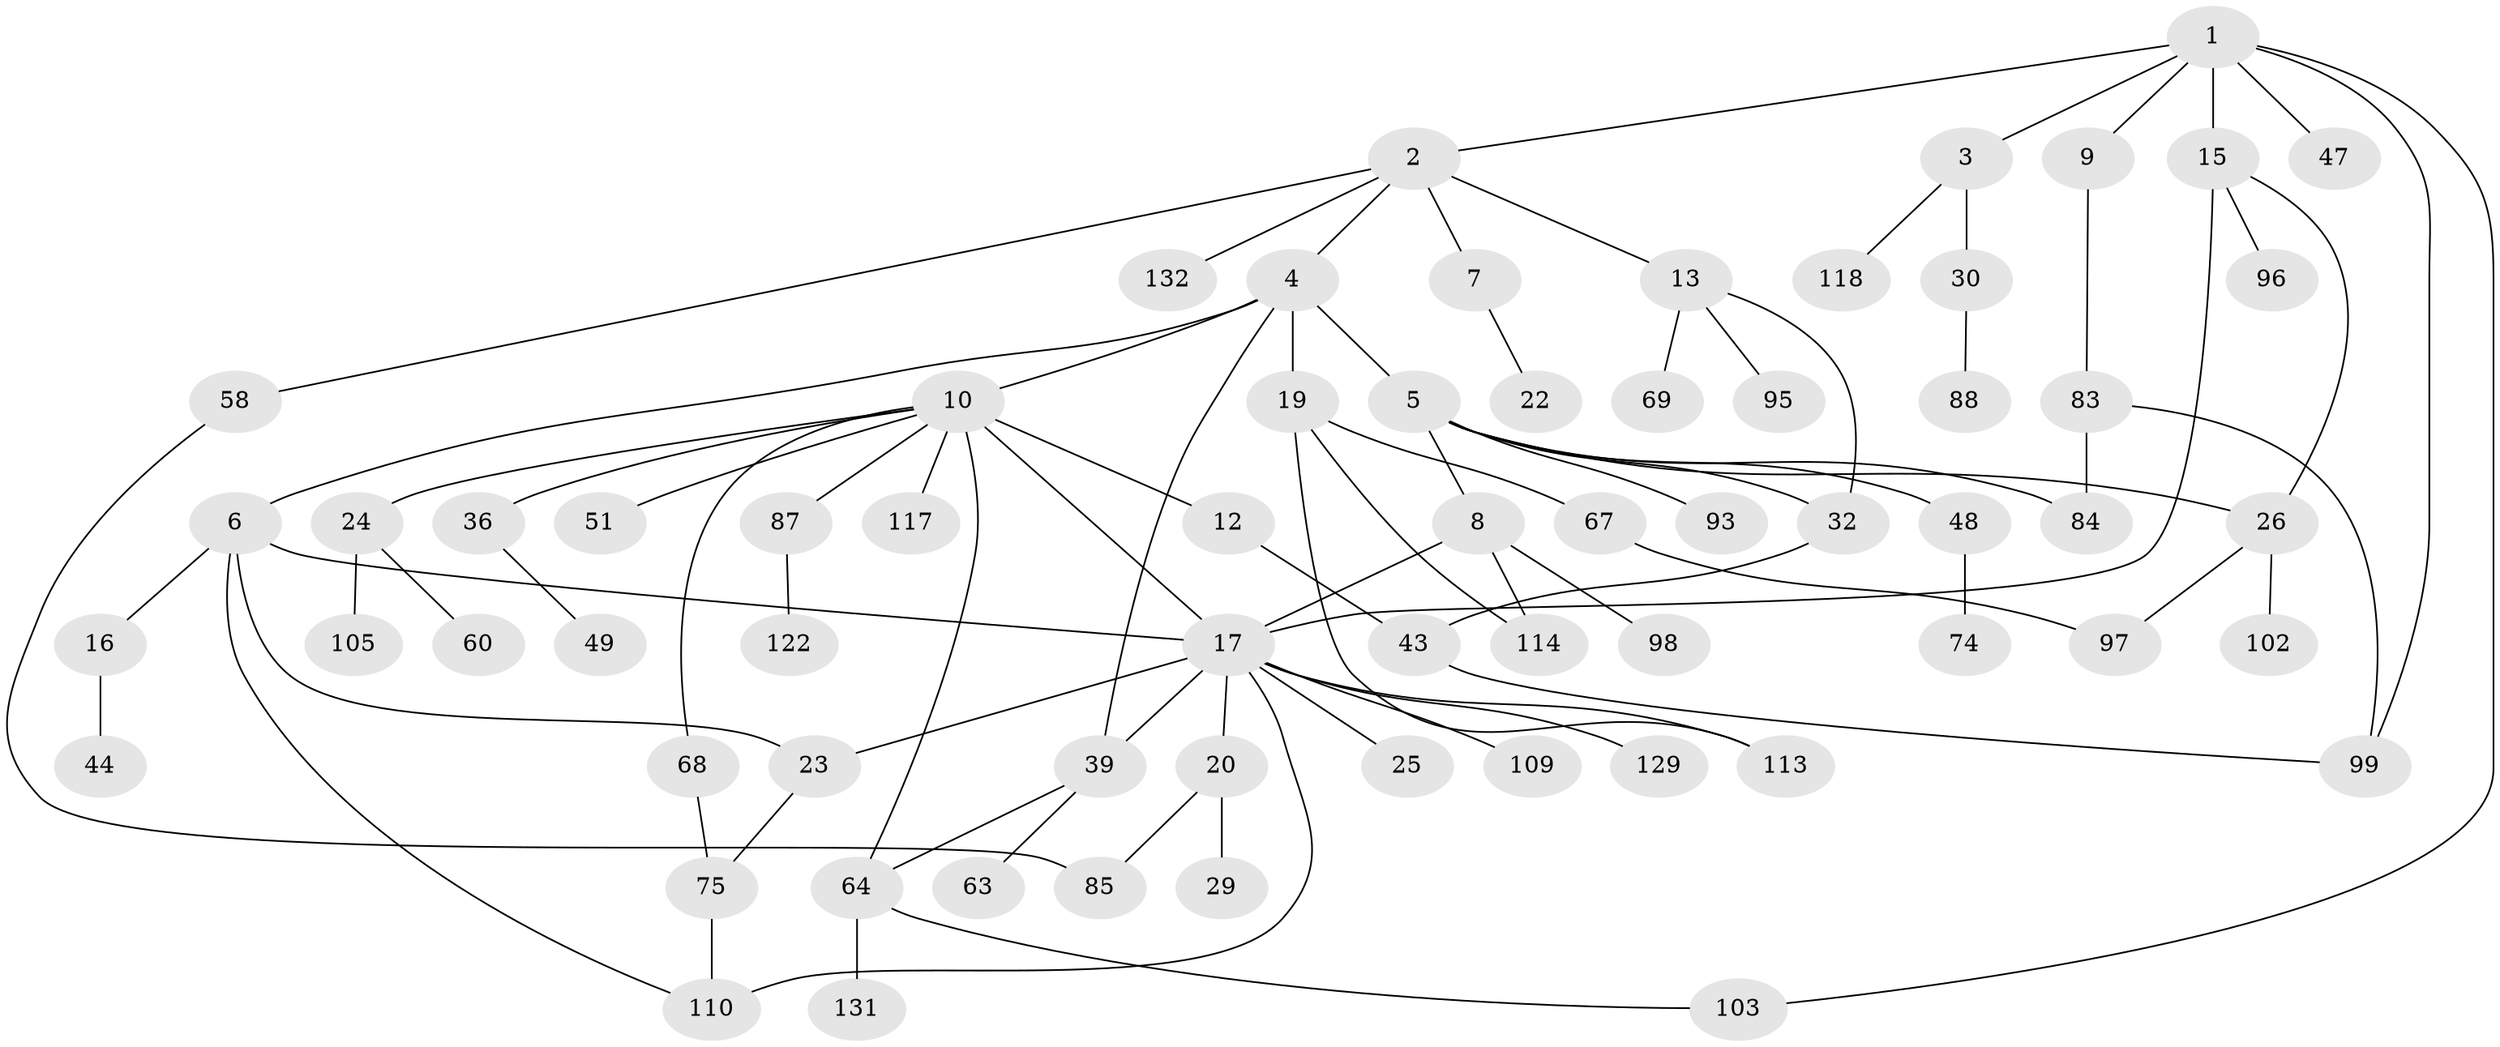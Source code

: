 // original degree distribution, {6: 0.022556390977443608, 7: 0.015037593984962405, 4: 0.09022556390977443, 5: 0.015037593984962405, 3: 0.18045112781954886, 2: 0.3609022556390977, 8: 0.015037593984962405, 1: 0.3007518796992481}
// Generated by graph-tools (version 1.1) at 2025/13/03/09/25 04:13:19]
// undirected, 66 vertices, 85 edges
graph export_dot {
graph [start="1"]
  node [color=gray90,style=filled];
  1 [super="+57+31"];
  2 [super="+62"];
  3 [super="+28"];
  4;
  5 [super="+41"];
  6;
  7 [super="+130"];
  8 [super="+38+11+65"];
  9;
  10 [super="+14+54+52"];
  12 [super="+37"];
  13 [super="+56"];
  15 [super="+18+77"];
  16 [super="+46"];
  17 [super="+86+27+21+73"];
  19 [super="+91"];
  20 [super="+81+50"];
  22;
  23 [super="+66"];
  24 [super="+42+34"];
  25 [super="+90"];
  26;
  29;
  30 [super="+71"];
  32 [super="+40"];
  36;
  39 [super="+59"];
  43 [super="+94"];
  44;
  47;
  48;
  49 [super="+79"];
  51;
  58;
  60;
  63 [super="+78"];
  64 [super="+89"];
  67;
  68;
  69;
  74;
  75 [super="+126+101"];
  83 [super="+128"];
  84;
  85;
  87;
  88 [super="+121"];
  93;
  95;
  96;
  97;
  98;
  99 [super="+112"];
  102;
  103 [super="+107"];
  105;
  109;
  110;
  113 [super="+123"];
  114;
  117;
  118;
  122;
  129;
  131;
  132;
  1 -- 2;
  1 -- 3;
  1 -- 9;
  1 -- 15 [weight=2];
  1 -- 99;
  1 -- 103;
  1 -- 47;
  2 -- 4;
  2 -- 7;
  2 -- 13;
  2 -- 58;
  2 -- 132;
  3 -- 30;
  3 -- 118;
  4 -- 5;
  4 -- 6;
  4 -- 10;
  4 -- 19;
  4 -- 39;
  5 -- 8;
  5 -- 26;
  5 -- 32;
  5 -- 84;
  5 -- 93;
  5 -- 48;
  6 -- 16;
  6 -- 23;
  6 -- 110;
  6 -- 17;
  7 -- 22;
  8 -- 17;
  8 -- 98;
  8 -- 114;
  9 -- 83;
  10 -- 12 [weight=2];
  10 -- 36;
  10 -- 51;
  10 -- 117;
  10 -- 24;
  10 -- 17;
  10 -- 64 [weight=2];
  10 -- 68;
  10 -- 87;
  12 -- 43;
  13 -- 69;
  13 -- 95;
  13 -- 32;
  15 -- 96;
  15 -- 26;
  15 -- 17;
  16 -- 44;
  17 -- 20;
  17 -- 113;
  17 -- 39;
  17 -- 110;
  17 -- 23;
  17 -- 109;
  17 -- 129;
  17 -- 25;
  19 -- 67;
  19 -- 113;
  19 -- 114;
  20 -- 29;
  20 -- 85;
  23 -- 75;
  24 -- 105;
  24 -- 60 [weight=2];
  26 -- 97;
  26 -- 102;
  30 -- 88;
  32 -- 43;
  36 -- 49;
  39 -- 64;
  39 -- 63;
  43 -- 99;
  48 -- 74;
  58 -- 85;
  64 -- 131;
  64 -- 103;
  67 -- 97;
  68 -- 75;
  75 -- 110;
  83 -- 99;
  83 -- 84;
  87 -- 122;
}
